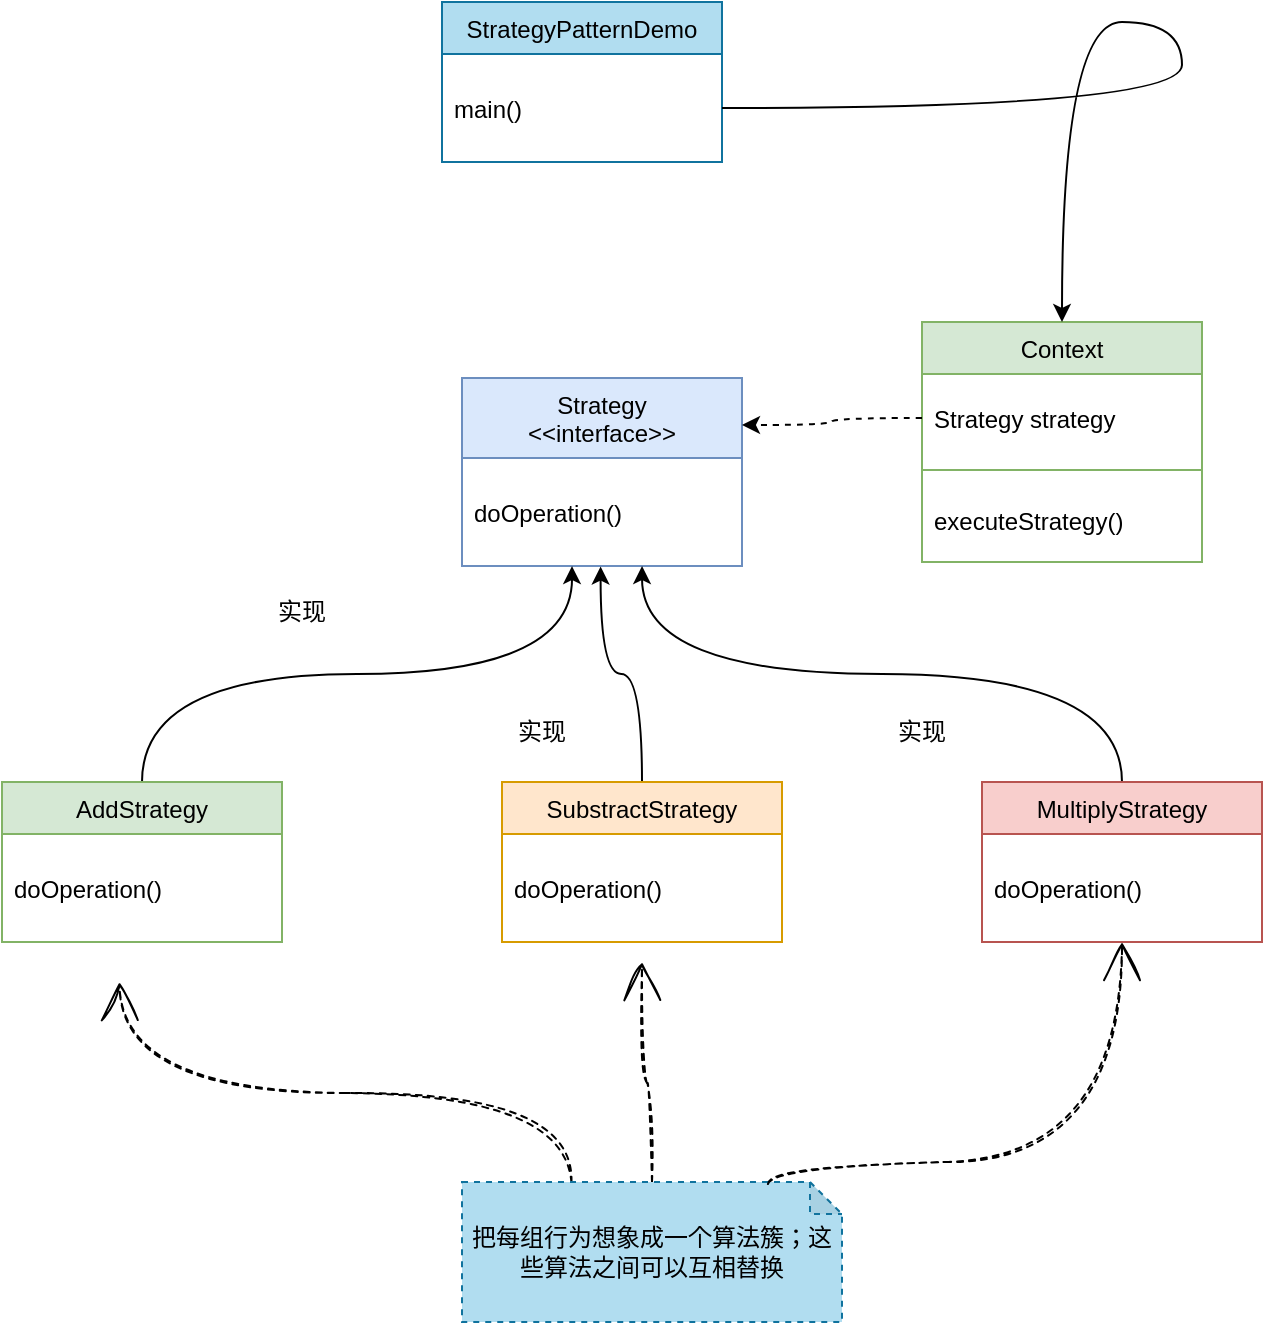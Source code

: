 <mxfile version="15.4.0" type="device"><diagram id="DqD9FQa6lDHPyacXqKJX" name="第 1 页"><mxGraphModel dx="1634" dy="958" grid="1" gridSize="10" guides="1" tooltips="1" connect="1" arrows="1" fold="1" page="0" pageScale="1" pageWidth="827" pageHeight="1169" math="0" shadow="0"><root><mxCell id="0"/><mxCell id="1" parent="0"/><mxCell id="qmvNGG4KdTPgRu9no6iu-3" value="Strategy&#10;&lt;&lt;interface&gt;&gt;" style="swimlane;fontStyle=0;childLayout=stackLayout;horizontal=1;startSize=40;fillColor=#dae8fc;horizontalStack=0;resizeParent=1;resizeParentMax=0;resizeLast=0;collapsible=1;marginBottom=0;verticalAlign=middle;strokeColor=#6c8ebf;" vertex="1" parent="1"><mxGeometry x="-500" y="-192" width="140" height="94" as="geometry"/></mxCell><mxCell id="qmvNGG4KdTPgRu9no6iu-6" value="doOperation()" style="text;strokeColor=none;fillColor=none;align=left;verticalAlign=middle;spacingLeft=4;spacingRight=4;overflow=hidden;rotatable=0;points=[[0,0.5],[1,0.5]];portConstraint=eastwest;" vertex="1" parent="qmvNGG4KdTPgRu9no6iu-3"><mxGeometry y="40" width="140" height="54" as="geometry"/></mxCell><mxCell id="qmvNGG4KdTPgRu9no6iu-13" style="edgeStyle=orthogonalEdgeStyle;rounded=0;orthogonalLoop=1;jettySize=auto;html=1;exitX=0.5;exitY=0;exitDx=0;exitDy=0;entryX=0.393;entryY=1.001;entryDx=0;entryDy=0;entryPerimeter=0;curved=1;" edge="1" parent="1" source="qmvNGG4KdTPgRu9no6iu-7" target="qmvNGG4KdTPgRu9no6iu-6"><mxGeometry relative="1" as="geometry"/></mxCell><mxCell id="qmvNGG4KdTPgRu9no6iu-7" value="AddStrategy" style="swimlane;fontStyle=0;childLayout=stackLayout;horizontal=1;startSize=26;fillColor=#d5e8d4;horizontalStack=0;resizeParent=1;resizeParentMax=0;resizeLast=0;collapsible=1;marginBottom=0;verticalAlign=middle;strokeColor=#82b366;" vertex="1" parent="1"><mxGeometry x="-730" y="10" width="140" height="80" as="geometry"/></mxCell><mxCell id="qmvNGG4KdTPgRu9no6iu-8" value="doOperation()" style="text;strokeColor=none;fillColor=none;align=left;verticalAlign=middle;spacingLeft=4;spacingRight=4;overflow=hidden;rotatable=0;points=[[0,0.5],[1,0.5]];portConstraint=eastwest;" vertex="1" parent="qmvNGG4KdTPgRu9no6iu-7"><mxGeometry y="26" width="140" height="54" as="geometry"/></mxCell><mxCell id="qmvNGG4KdTPgRu9no6iu-14" style="edgeStyle=orthogonalEdgeStyle;curved=1;rounded=0;orthogonalLoop=1;jettySize=auto;html=1;exitX=0.5;exitY=0;exitDx=0;exitDy=0;entryX=0.495;entryY=1.005;entryDx=0;entryDy=0;entryPerimeter=0;" edge="1" parent="1" source="qmvNGG4KdTPgRu9no6iu-9" target="qmvNGG4KdTPgRu9no6iu-6"><mxGeometry relative="1" as="geometry"><mxPoint x="-434" y="-70" as="targetPoint"/></mxGeometry></mxCell><mxCell id="qmvNGG4KdTPgRu9no6iu-9" value="SubstractStrategy" style="swimlane;fontStyle=0;childLayout=stackLayout;horizontal=1;startSize=26;fillColor=#ffe6cc;horizontalStack=0;resizeParent=1;resizeParentMax=0;resizeLast=0;collapsible=1;marginBottom=0;verticalAlign=middle;strokeColor=#d79b00;" vertex="1" parent="1"><mxGeometry x="-480" y="10" width="140" height="80" as="geometry"/></mxCell><mxCell id="qmvNGG4KdTPgRu9no6iu-10" value="doOperation()" style="text;strokeColor=none;fillColor=none;align=left;verticalAlign=middle;spacingLeft=4;spacingRight=4;overflow=hidden;rotatable=0;points=[[0,0.5],[1,0.5]];portConstraint=eastwest;" vertex="1" parent="qmvNGG4KdTPgRu9no6iu-9"><mxGeometry y="26" width="140" height="54" as="geometry"/></mxCell><mxCell id="qmvNGG4KdTPgRu9no6iu-15" style="edgeStyle=orthogonalEdgeStyle;curved=1;rounded=0;orthogonalLoop=1;jettySize=auto;html=1;exitX=0.5;exitY=0;exitDx=0;exitDy=0;entryX=0.643;entryY=1;entryDx=0;entryDy=0;entryPerimeter=0;" edge="1" parent="1" source="qmvNGG4KdTPgRu9no6iu-11" target="qmvNGG4KdTPgRu9no6iu-6"><mxGeometry relative="1" as="geometry"/></mxCell><mxCell id="qmvNGG4KdTPgRu9no6iu-11" value="MultiplyStrategy" style="swimlane;fontStyle=0;childLayout=stackLayout;horizontal=1;startSize=26;fillColor=#f8cecc;horizontalStack=0;resizeParent=1;resizeParentMax=0;resizeLast=0;collapsible=1;marginBottom=0;verticalAlign=middle;strokeColor=#b85450;" vertex="1" parent="1"><mxGeometry x="-240" y="10" width="140" height="80" as="geometry"/></mxCell><mxCell id="qmvNGG4KdTPgRu9no6iu-12" value="doOperation()" style="text;strokeColor=none;fillColor=none;align=left;verticalAlign=middle;spacingLeft=4;spacingRight=4;overflow=hidden;rotatable=0;points=[[0,0.5],[1,0.5]];portConstraint=eastwest;" vertex="1" parent="qmvNGG4KdTPgRu9no6iu-11"><mxGeometry y="26" width="140" height="54" as="geometry"/></mxCell><mxCell id="qmvNGG4KdTPgRu9no6iu-16" value="Context" style="swimlane;fontStyle=0;childLayout=stackLayout;horizontal=1;startSize=26;fillColor=#d5e8d4;horizontalStack=0;resizeParent=1;resizeParentMax=0;resizeLast=0;collapsible=1;marginBottom=0;verticalAlign=middle;strokeColor=#82b366;" vertex="1" parent="1"><mxGeometry x="-270" y="-220" width="140" height="120" as="geometry"/></mxCell><mxCell id="qmvNGG4KdTPgRu9no6iu-17" value="Strategy strategy" style="text;strokeColor=none;fillColor=none;align=left;verticalAlign=middle;spacingLeft=4;spacingRight=4;overflow=hidden;rotatable=0;points=[[0,0.5],[1,0.5]];portConstraint=eastwest;" vertex="1" parent="qmvNGG4KdTPgRu9no6iu-16"><mxGeometry y="26" width="140" height="44" as="geometry"/></mxCell><mxCell id="qmvNGG4KdTPgRu9no6iu-21" value="" style="line;strokeWidth=1;fillColor=#d5e8d4;align=left;verticalAlign=middle;spacingTop=-1;spacingLeft=3;spacingRight=3;rotatable=0;labelPosition=right;points=[];portConstraint=eastwest;strokeColor=#82b366;" vertex="1" parent="qmvNGG4KdTPgRu9no6iu-16"><mxGeometry y="70" width="140" height="8" as="geometry"/></mxCell><mxCell id="qmvNGG4KdTPgRu9no6iu-20" value="executeStrategy()" style="text;strokeColor=none;fillColor=none;align=left;verticalAlign=middle;spacingLeft=4;spacingRight=4;overflow=hidden;rotatable=0;points=[[0,0.5],[1,0.5]];portConstraint=eastwest;" vertex="1" parent="qmvNGG4KdTPgRu9no6iu-16"><mxGeometry y="78" width="140" height="42" as="geometry"/></mxCell><mxCell id="qmvNGG4KdTPgRu9no6iu-22" value="StrategyPatternDemo" style="swimlane;fontStyle=0;childLayout=stackLayout;horizontal=1;startSize=26;fillColor=#b1ddf0;horizontalStack=0;resizeParent=1;resizeParentMax=0;resizeLast=0;collapsible=1;marginBottom=0;verticalAlign=middle;strokeColor=#10739e;" vertex="1" parent="1"><mxGeometry x="-510" y="-380" width="140" height="80" as="geometry"/></mxCell><mxCell id="qmvNGG4KdTPgRu9no6iu-25" value="main()" style="text;strokeColor=none;fillColor=none;align=left;verticalAlign=middle;spacingLeft=4;spacingRight=4;overflow=hidden;rotatable=0;points=[[0,0.5],[1,0.5]];portConstraint=eastwest;" vertex="1" parent="qmvNGG4KdTPgRu9no6iu-22"><mxGeometry y="26" width="140" height="54" as="geometry"/></mxCell><mxCell id="qmvNGG4KdTPgRu9no6iu-26" style="edgeStyle=orthogonalEdgeStyle;curved=1;rounded=0;orthogonalLoop=1;jettySize=auto;html=1;exitX=0;exitY=0.5;exitDx=0;exitDy=0;entryX=1;entryY=0.25;entryDx=0;entryDy=0;dashed=1;" edge="1" parent="1" source="qmvNGG4KdTPgRu9no6iu-17" target="qmvNGG4KdTPgRu9no6iu-3"><mxGeometry relative="1" as="geometry"/></mxCell><mxCell id="qmvNGG4KdTPgRu9no6iu-27" value="" style="curved=1;endArrow=classic;html=1;rounded=0;edgeStyle=orthogonalEdgeStyle;entryX=0.5;entryY=0;entryDx=0;entryDy=0;exitX=1;exitY=0.5;exitDx=0;exitDy=0;" edge="1" parent="1" source="qmvNGG4KdTPgRu9no6iu-25" target="qmvNGG4KdTPgRu9no6iu-16"><mxGeometry width="50" height="50" relative="1" as="geometry"><mxPoint x="-30" y="-280" as="sourcePoint"/><mxPoint x="20" y="-330" as="targetPoint"/><Array as="points"><mxPoint x="-140" y="-327"/><mxPoint x="-140" y="-370"/><mxPoint x="-200" y="-370"/></Array></mxGeometry></mxCell><mxCell id="qmvNGG4KdTPgRu9no6iu-28" value="实现" style="text;html=1;strokeColor=none;fillColor=none;align=center;verticalAlign=middle;whiteSpace=wrap;rounded=0;" vertex="1" parent="1"><mxGeometry x="-610" y="-90" width="60" height="30" as="geometry"/></mxCell><mxCell id="qmvNGG4KdTPgRu9no6iu-29" value="实现" style="text;html=1;strokeColor=none;fillColor=none;align=center;verticalAlign=middle;whiteSpace=wrap;rounded=0;" vertex="1" parent="1"><mxGeometry x="-490" y="-30" width="60" height="30" as="geometry"/></mxCell><mxCell id="qmvNGG4KdTPgRu9no6iu-30" value="实现" style="text;html=1;strokeColor=none;fillColor=none;align=center;verticalAlign=middle;whiteSpace=wrap;rounded=0;" vertex="1" parent="1"><mxGeometry x="-300" y="-30" width="60" height="30" as="geometry"/></mxCell><mxCell id="qmvNGG4KdTPgRu9no6iu-33" style="edgeStyle=orthogonalEdgeStyle;curved=1;rounded=0;sketch=1;orthogonalLoop=1;jettySize=auto;html=1;exitX=0.5;exitY=0;exitDx=0;exitDy=0;exitPerimeter=0;dashed=1;endArrow=open;endFill=0;endSize=17;strokeWidth=1;" edge="1" parent="1" source="qmvNGG4KdTPgRu9no6iu-31"><mxGeometry relative="1" as="geometry"><mxPoint x="-410" y="100" as="targetPoint"/></mxGeometry></mxCell><mxCell id="qmvNGG4KdTPgRu9no6iu-34" style="edgeStyle=orthogonalEdgeStyle;curved=1;rounded=0;sketch=1;orthogonalLoop=1;jettySize=auto;html=1;exitX=0.288;exitY=0.006;exitDx=0;exitDy=0;exitPerimeter=0;dashed=1;endArrow=open;endFill=0;endSize=17;strokeWidth=1;" edge="1" parent="1" source="qmvNGG4KdTPgRu9no6iu-31"><mxGeometry relative="1" as="geometry"><mxPoint x="-671.27" y="110" as="targetPoint"/></mxGeometry></mxCell><mxCell id="qmvNGG4KdTPgRu9no6iu-31" value="把每组行为想象成一个算法簇；这些算法之间可以互相替换" style="shape=note;whiteSpace=wrap;html=1;backgroundOutline=1;darkOpacity=0.05;verticalAlign=middle;size=16;fillColor=#b1ddf0;strokeColor=#10739e;dashed=1;" vertex="1" parent="1"><mxGeometry x="-500" y="210" width="190" height="70" as="geometry"/></mxCell><mxCell id="qmvNGG4KdTPgRu9no6iu-32" value="" style="curved=1;endArrow=open;html=1;rounded=0;edgeStyle=orthogonalEdgeStyle;exitX=0.805;exitY=0.015;exitDx=0;exitDy=0;exitPerimeter=0;sketch=1;dashed=1;endFill=0;strokeWidth=1;endSize=17;" edge="1" parent="1" source="qmvNGG4KdTPgRu9no6iu-31" target="qmvNGG4KdTPgRu9no6iu-12"><mxGeometry width="50" height="50" relative="1" as="geometry"><mxPoint x="-380" y="200" as="sourcePoint"/><mxPoint x="-190" y="100" as="targetPoint"/><Array as="points"><mxPoint x="-347" y="200"/><mxPoint x="-170" y="200"/></Array></mxGeometry></mxCell></root></mxGraphModel></diagram></mxfile>